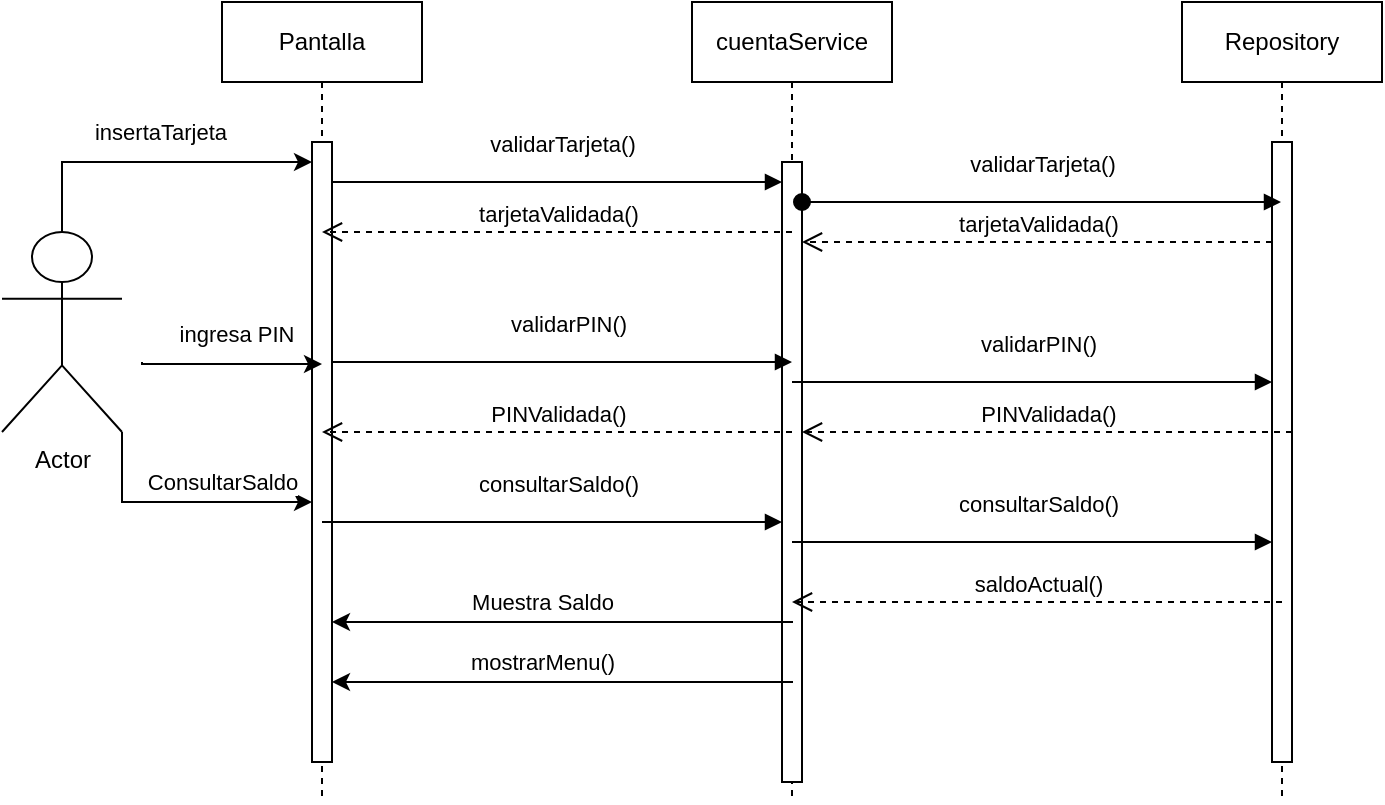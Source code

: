 <mxfile version="24.7.14">
  <diagram name="Page-1" id="2YBvvXClWsGukQMizWep">
    <mxGraphModel dx="714" dy="764" grid="1" gridSize="10" guides="1" tooltips="1" connect="1" arrows="1" fold="1" page="1" pageScale="1" pageWidth="850" pageHeight="1100" math="0" shadow="0">
      <root>
        <mxCell id="0" />
        <mxCell id="1" parent="0" />
        <mxCell id="aM9ryv3xv72pqoxQDRHE-1" value="Pantalla" style="shape=umlLifeline;perimeter=lifelinePerimeter;whiteSpace=wrap;html=1;container=0;dropTarget=0;collapsible=0;recursiveResize=0;outlineConnect=0;portConstraint=eastwest;newEdgeStyle={&quot;edgeStyle&quot;:&quot;elbowEdgeStyle&quot;,&quot;elbow&quot;:&quot;vertical&quot;,&quot;curved&quot;:0,&quot;rounded&quot;:0};" parent="1" vertex="1">
          <mxGeometry x="140" y="40" width="100" height="400" as="geometry" />
        </mxCell>
        <mxCell id="aM9ryv3xv72pqoxQDRHE-2" value="" style="html=1;points=[];perimeter=orthogonalPerimeter;outlineConnect=0;targetShapes=umlLifeline;portConstraint=eastwest;newEdgeStyle={&quot;edgeStyle&quot;:&quot;elbowEdgeStyle&quot;,&quot;elbow&quot;:&quot;vertical&quot;,&quot;curved&quot;:0,&quot;rounded&quot;:0};" parent="aM9ryv3xv72pqoxQDRHE-1" vertex="1">
          <mxGeometry x="45" y="70" width="10" height="310" as="geometry" />
        </mxCell>
        <mxCell id="aM9ryv3xv72pqoxQDRHE-5" value="cuentaService" style="shape=umlLifeline;perimeter=lifelinePerimeter;whiteSpace=wrap;html=1;container=0;dropTarget=0;collapsible=0;recursiveResize=0;outlineConnect=0;portConstraint=eastwest;newEdgeStyle={&quot;edgeStyle&quot;:&quot;elbowEdgeStyle&quot;,&quot;elbow&quot;:&quot;vertical&quot;,&quot;curved&quot;:0,&quot;rounded&quot;:0};" parent="1" vertex="1">
          <mxGeometry x="375" y="40" width="100" height="400" as="geometry" />
        </mxCell>
        <mxCell id="aM9ryv3xv72pqoxQDRHE-6" value="" style="html=1;points=[];perimeter=orthogonalPerimeter;outlineConnect=0;targetShapes=umlLifeline;portConstraint=eastwest;newEdgeStyle={&quot;edgeStyle&quot;:&quot;elbowEdgeStyle&quot;,&quot;elbow&quot;:&quot;vertical&quot;,&quot;curved&quot;:0,&quot;rounded&quot;:0};" parent="aM9ryv3xv72pqoxQDRHE-5" vertex="1">
          <mxGeometry x="45" y="80" width="10" height="310" as="geometry" />
        </mxCell>
        <mxCell id="aM9ryv3xv72pqoxQDRHE-7" value="validarTarjeta()" style="html=1;verticalAlign=bottom;endArrow=block;edgeStyle=elbowEdgeStyle;elbow=vertical;curved=0;rounded=0;" parent="1" edge="1">
          <mxGeometry x="0.022" y="10" relative="1" as="geometry">
            <mxPoint x="195" y="130" as="sourcePoint" />
            <Array as="points">
              <mxPoint x="250" y="130" />
            </Array>
            <mxPoint x="420" y="130" as="targetPoint" />
            <mxPoint as="offset" />
          </mxGeometry>
        </mxCell>
        <mxCell id="KDE6-QYmhGzncbmkTHAg-1" value="Repository" style="shape=umlLifeline;perimeter=lifelinePerimeter;whiteSpace=wrap;html=1;container=0;dropTarget=0;collapsible=0;recursiveResize=0;outlineConnect=0;portConstraint=eastwest;newEdgeStyle={&quot;edgeStyle&quot;:&quot;elbowEdgeStyle&quot;,&quot;elbow&quot;:&quot;vertical&quot;,&quot;curved&quot;:0,&quot;rounded&quot;:0};" parent="1" vertex="1">
          <mxGeometry x="620" y="40" width="100" height="400" as="geometry" />
        </mxCell>
        <mxCell id="KDE6-QYmhGzncbmkTHAg-2" value="" style="html=1;points=[];perimeter=orthogonalPerimeter;outlineConnect=0;targetShapes=umlLifeline;portConstraint=eastwest;newEdgeStyle={&quot;edgeStyle&quot;:&quot;elbowEdgeStyle&quot;,&quot;elbow&quot;:&quot;vertical&quot;,&quot;curved&quot;:0,&quot;rounded&quot;:0};" parent="KDE6-QYmhGzncbmkTHAg-1" vertex="1">
          <mxGeometry x="45" y="70" width="10" height="310" as="geometry" />
        </mxCell>
        <mxCell id="KDE6-QYmhGzncbmkTHAg-12" value="insertaTarjeta" style="edgeStyle=orthogonalEdgeStyle;rounded=0;orthogonalLoop=1;jettySize=auto;html=1;" parent="1" source="KDE6-QYmhGzncbmkTHAg-11" target="aM9ryv3xv72pqoxQDRHE-2" edge="1">
          <mxGeometry x="0.053" y="15" relative="1" as="geometry">
            <mxPoint x="180" y="150" as="targetPoint" />
            <Array as="points">
              <mxPoint x="60" y="120" />
            </Array>
            <mxPoint as="offset" />
          </mxGeometry>
        </mxCell>
        <mxCell id="53vbGY8hmXZEUhKwZ0y9-7" value="ingresa PIN" style="edgeStyle=orthogonalEdgeStyle;rounded=0;orthogonalLoop=1;jettySize=auto;html=1;" edge="1" parent="1">
          <mxGeometry x="0.053" y="15" relative="1" as="geometry">
            <mxPoint x="100" y="220" as="sourcePoint" />
            <mxPoint x="190" y="221" as="targetPoint" />
            <Array as="points">
              <mxPoint x="100" y="221" />
            </Array>
            <mxPoint as="offset" />
          </mxGeometry>
        </mxCell>
        <mxCell id="53vbGY8hmXZEUhKwZ0y9-13" value="" style="edgeStyle=orthogonalEdgeStyle;rounded=0;orthogonalLoop=1;jettySize=auto;html=1;" edge="1" parent="1" source="KDE6-QYmhGzncbmkTHAg-11" target="aM9ryv3xv72pqoxQDRHE-2">
          <mxGeometry relative="1" as="geometry">
            <Array as="points">
              <mxPoint x="90" y="290" />
            </Array>
          </mxGeometry>
        </mxCell>
        <mxCell id="53vbGY8hmXZEUhKwZ0y9-14" value="ConsultarSaldo" style="edgeLabel;html=1;align=center;verticalAlign=middle;resizable=0;points=[];" vertex="1" connectable="0" parent="53vbGY8hmXZEUhKwZ0y9-13">
          <mxGeometry x="0.092" y="2" relative="1" as="geometry">
            <mxPoint x="14" y="-8" as="offset" />
          </mxGeometry>
        </mxCell>
        <mxCell id="KDE6-QYmhGzncbmkTHAg-11" value="Actor" style="shape=umlActor;verticalLabelPosition=bottom;verticalAlign=top;html=1;outlineConnect=0;" parent="1" vertex="1">
          <mxGeometry x="30" y="155" width="60" height="100" as="geometry" />
        </mxCell>
        <mxCell id="KDE6-QYmhGzncbmkTHAg-3" value="validarTarjeta()" style="html=1;verticalAlign=bottom;startArrow=oval;endArrow=block;startSize=8;edgeStyle=elbowEdgeStyle;elbow=vertical;curved=0;rounded=0;" parent="1" target="KDE6-QYmhGzncbmkTHAg-1" edge="1">
          <mxGeometry x="0.003" y="10" relative="1" as="geometry">
            <mxPoint x="430" y="140" as="sourcePoint" />
            <mxPoint x="470" y="140" as="targetPoint" />
            <mxPoint as="offset" />
          </mxGeometry>
        </mxCell>
        <mxCell id="53vbGY8hmXZEUhKwZ0y9-5" value="tarjetaValidada()" style="html=1;verticalAlign=bottom;endArrow=open;dashed=1;endSize=8;curved=0;rounded=0;" edge="1" parent="1" source="KDE6-QYmhGzncbmkTHAg-2" target="aM9ryv3xv72pqoxQDRHE-6">
          <mxGeometry relative="1" as="geometry">
            <mxPoint x="670" y="155" as="sourcePoint" />
            <mxPoint x="590" y="155" as="targetPoint" />
            <Array as="points">
              <mxPoint x="610" y="160" />
            </Array>
          </mxGeometry>
        </mxCell>
        <mxCell id="53vbGY8hmXZEUhKwZ0y9-6" value="tarjetaValidada()" style="html=1;verticalAlign=bottom;endArrow=open;dashed=1;endSize=8;curved=0;rounded=0;" edge="1" parent="1">
          <mxGeometry relative="1" as="geometry">
            <mxPoint x="425" y="155" as="sourcePoint" />
            <mxPoint x="190" y="155" as="targetPoint" />
            <Array as="points">
              <mxPoint x="370" y="155" />
            </Array>
          </mxGeometry>
        </mxCell>
        <mxCell id="53vbGY8hmXZEUhKwZ0y9-8" value="validarPIN()" style="html=1;verticalAlign=bottom;endArrow=block;edgeStyle=elbowEdgeStyle;elbow=vertical;curved=0;rounded=0;" edge="1" parent="1" source="aM9ryv3xv72pqoxQDRHE-2">
          <mxGeometry x="0.022" y="10" relative="1" as="geometry">
            <mxPoint x="200" y="220" as="sourcePoint" />
            <Array as="points">
              <mxPoint x="255" y="220" />
            </Array>
            <mxPoint x="425" y="220" as="targetPoint" />
            <mxPoint as="offset" />
          </mxGeometry>
        </mxCell>
        <mxCell id="53vbGY8hmXZEUhKwZ0y9-9" value="validarPIN()" style="html=1;verticalAlign=bottom;endArrow=block;edgeStyle=elbowEdgeStyle;elbow=vertical;curved=0;rounded=0;" edge="1" parent="1" target="KDE6-QYmhGzncbmkTHAg-2">
          <mxGeometry x="0.022" y="10" relative="1" as="geometry">
            <mxPoint x="425" y="230" as="sourcePoint" />
            <Array as="points">
              <mxPoint x="485" y="230" />
            </Array>
            <mxPoint x="655" y="230" as="targetPoint" />
            <mxPoint as="offset" />
          </mxGeometry>
        </mxCell>
        <mxCell id="53vbGY8hmXZEUhKwZ0y9-10" value="PINValidada()" style="html=1;verticalAlign=bottom;endArrow=open;dashed=1;endSize=8;curved=0;rounded=0;" edge="1" parent="1" target="aM9ryv3xv72pqoxQDRHE-6">
          <mxGeometry relative="1" as="geometry">
            <mxPoint x="675" y="255" as="sourcePoint" />
            <mxPoint x="440" y="255" as="targetPoint" />
            <Array as="points">
              <mxPoint x="620" y="255" />
            </Array>
          </mxGeometry>
        </mxCell>
        <mxCell id="53vbGY8hmXZEUhKwZ0y9-11" value="PINValidada()" style="html=1;verticalAlign=bottom;endArrow=open;dashed=1;endSize=8;curved=0;rounded=0;" edge="1" parent="1">
          <mxGeometry relative="1" as="geometry">
            <mxPoint x="425" y="255" as="sourcePoint" />
            <mxPoint x="190" y="255" as="targetPoint" />
            <Array as="points">
              <mxPoint x="370" y="255" />
            </Array>
          </mxGeometry>
        </mxCell>
        <mxCell id="53vbGY8hmXZEUhKwZ0y9-16" value="consultarSaldo()" style="html=1;verticalAlign=bottom;endArrow=block;edgeStyle=elbowEdgeStyle;elbow=vertical;curved=0;rounded=0;" edge="1" parent="1">
          <mxGeometry x="0.022" y="10" relative="1" as="geometry">
            <mxPoint x="190" y="300" as="sourcePoint" />
            <Array as="points">
              <mxPoint x="250" y="300" />
            </Array>
            <mxPoint x="420" y="300" as="targetPoint" />
            <mxPoint as="offset" />
          </mxGeometry>
        </mxCell>
        <mxCell id="53vbGY8hmXZEUhKwZ0y9-17" value="consultarSaldo()" style="html=1;verticalAlign=bottom;endArrow=block;edgeStyle=elbowEdgeStyle;elbow=vertical;curved=0;rounded=0;" edge="1" parent="1" target="KDE6-QYmhGzncbmkTHAg-2">
          <mxGeometry x="0.022" y="10" relative="1" as="geometry">
            <mxPoint x="425" y="310" as="sourcePoint" />
            <Array as="points">
              <mxPoint x="485" y="310" />
            </Array>
            <mxPoint x="655" y="310" as="targetPoint" />
            <mxPoint as="offset" />
          </mxGeometry>
        </mxCell>
        <mxCell id="53vbGY8hmXZEUhKwZ0y9-18" value="saldoActual()" style="html=1;verticalAlign=bottom;endArrow=open;dashed=1;endSize=8;curved=0;rounded=0;" edge="1" parent="1">
          <mxGeometry relative="1" as="geometry">
            <mxPoint x="670" y="340" as="sourcePoint" />
            <mxPoint x="425" y="340" as="targetPoint" />
            <Array as="points">
              <mxPoint x="615" y="340" />
            </Array>
          </mxGeometry>
        </mxCell>
        <mxCell id="53vbGY8hmXZEUhKwZ0y9-21" value="" style="edgeStyle=elbowEdgeStyle;rounded=0;orthogonalLoop=1;jettySize=auto;html=1;elbow=vertical;curved=0;" edge="1" parent="1">
          <mxGeometry relative="1" as="geometry">
            <mxPoint x="425.5" y="350" as="sourcePoint" />
            <mxPoint x="195" y="350" as="targetPoint" />
          </mxGeometry>
        </mxCell>
        <mxCell id="53vbGY8hmXZEUhKwZ0y9-22" value="Muestra Saldo" style="edgeLabel;html=1;align=center;verticalAlign=middle;resizable=0;points=[];" vertex="1" connectable="0" parent="53vbGY8hmXZEUhKwZ0y9-21">
          <mxGeometry x="0.323" y="-4" relative="1" as="geometry">
            <mxPoint x="27" y="-6" as="offset" />
          </mxGeometry>
        </mxCell>
        <mxCell id="53vbGY8hmXZEUhKwZ0y9-23" value="" style="edgeStyle=elbowEdgeStyle;rounded=0;orthogonalLoop=1;jettySize=auto;html=1;elbow=vertical;curved=0;" edge="1" parent="1">
          <mxGeometry relative="1" as="geometry">
            <mxPoint x="425.5" y="380" as="sourcePoint" />
            <mxPoint x="195" y="380" as="targetPoint" />
          </mxGeometry>
        </mxCell>
        <mxCell id="53vbGY8hmXZEUhKwZ0y9-24" value="mostrarMenu()" style="edgeLabel;html=1;align=center;verticalAlign=middle;resizable=0;points=[];" vertex="1" connectable="0" parent="53vbGY8hmXZEUhKwZ0y9-23">
          <mxGeometry x="0.323" y="-4" relative="1" as="geometry">
            <mxPoint x="27" y="-6" as="offset" />
          </mxGeometry>
        </mxCell>
      </root>
    </mxGraphModel>
  </diagram>
</mxfile>
